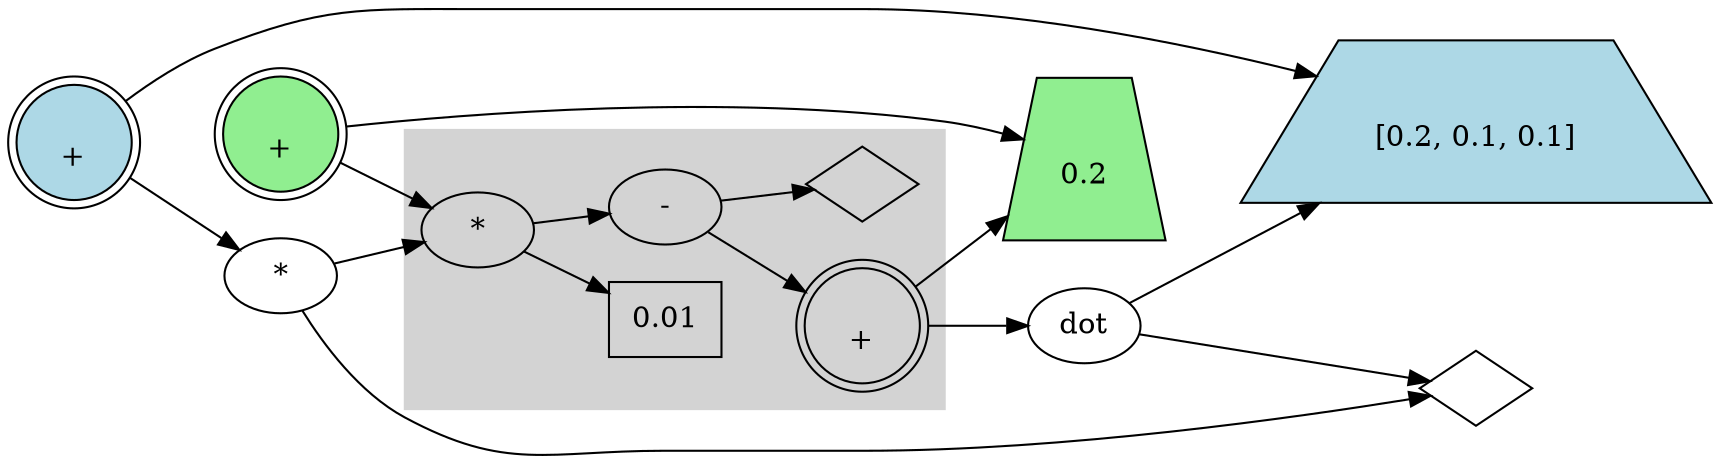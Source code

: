 digraph G {

    rankdir=LR;

    s1 [label="     \n+", shape=doublecircle];
    s2 [label="dot"];
    s3 [label="0.01", shape=box];
    s4 [label="-"];
    s6 [label="*"];
    v3 [label="*"];
    v6_next [label="     \n+", shape=doublecircle, style=filled, fillcolor=lightblue];
    s7_next [label="     \n+", shape=doublecircle, style=filled, fillcolor=lightgreen];
    s7 [label="\n0.2", style=filled, shape=trapezium, fillcolor=lightgreen];
    v6 [label="\n[0.2, 0.1, 0.1]",style=filled, shape=trapezium, fillcolor=lightblue];
    v0 [label="",shape=diamond];
    s0 [label="",shape=diamond];

    s2 -> v0;
    s2 -> v6;

    s1 -> s7;
    s1 -> s2;

    subgraph cluster_0 {
        style=filled;
        color=lightgrey;

        s4 -> s0;
        s4 -> s1;

        s6 -> s3;
        s6 -> s4;
    }

    v3 -> s6;
    v3 -> v0;

    v6_next -> v6;
    v6_next -> v3;

    s7_next -> s7;
    s7_next -> s6;
}

